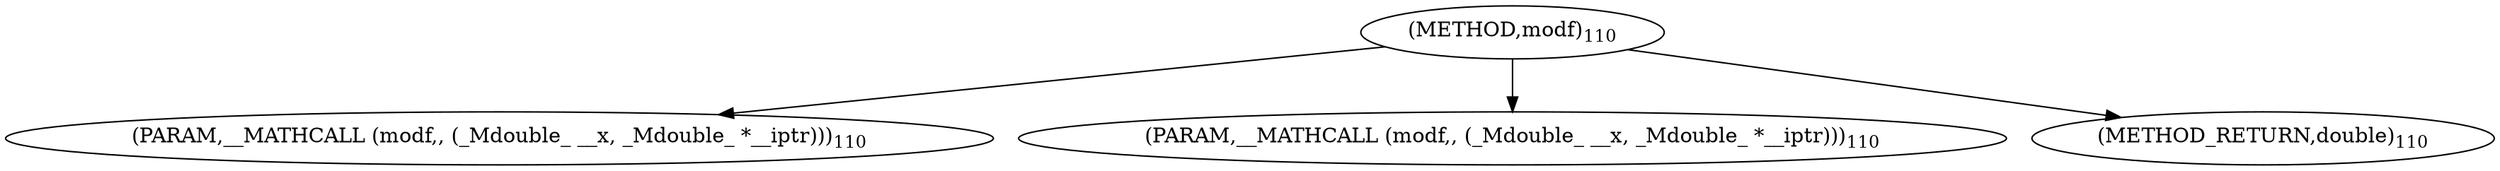 digraph "modf" {  
"6283" [label = <(METHOD,modf)<SUB>110</SUB>> ]
"6284" [label = <(PARAM,__MATHCALL (modf,, (_Mdouble_ __x, _Mdouble_ *__iptr)))<SUB>110</SUB>> ]
"6285" [label = <(PARAM,__MATHCALL (modf,, (_Mdouble_ __x, _Mdouble_ *__iptr)))<SUB>110</SUB>> ]
"6286" [label = <(METHOD_RETURN,double)<SUB>110</SUB>> ]
  "6283" -> "6284" 
  "6283" -> "6285" 
  "6283" -> "6286" 
}
